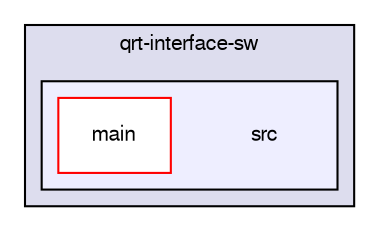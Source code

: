 digraph "C:/Users/I7/IdeaProjects/qrt-interface-sw/src" {
  bgcolor=transparent;
  compound=true
  node [ fontsize="10", fontname="FreeSans"];
  edge [ labelfontsize="10", labelfontname="FreeSans"];
  subgraph clusterdir_c220df348dd77fa336b64786a5be3aa8 {
    graph [ bgcolor="#ddddee", pencolor="black", label="qrt-interface-sw" fontname="FreeSans", fontsize="10", URL="dir_c220df348dd77fa336b64786a5be3aa8.html"]
  subgraph clusterdir_950fd61918d0c3dc3098201175978982 {
    graph [ bgcolor="#eeeeff", pencolor="black", label="" URL="dir_950fd61918d0c3dc3098201175978982.html"];
    dir_950fd61918d0c3dc3098201175978982 [shape=plaintext label="src"];
    dir_e3ec96ee45518b2294b0b8484ddb1b29 [shape=box label="main" color="red" fillcolor="white" style="filled" URL="dir_e3ec96ee45518b2294b0b8484ddb1b29.html"];
  }
  }
}
